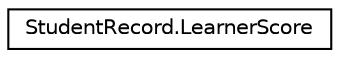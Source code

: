digraph "Graphical Class Hierarchy"
{
  edge [fontname="Helvetica",fontsize="10",labelfontname="Helvetica",labelfontsize="10"];
  node [fontname="Helvetica",fontsize="10",shape=record];
  rankdir="LR";
  Node1 [label="StudentRecord.LearnerScore",height=0.2,width=0.4,color="black", fillcolor="white", style="filled",URL="$class_student_record_1_1_learner_score.html",tooltip="cmi.score.X datatype"];
}
